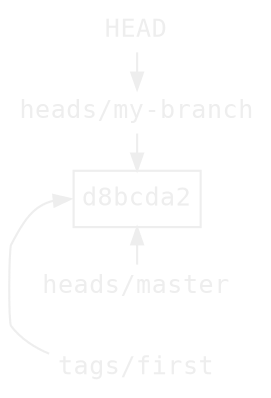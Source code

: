 digraph branch {
    bgcolor = transparent
    color = white
    rankdir = RL
    ranksep = 0
    node [fontname=monospace, fontsize=12, fontcolor="#eeeeee",
          margin="0.06,0.1", height=0, color="#eeeeee"]
    edge [fontcolor="#eeeeee", color="#eeeeee", arrowsize=0.8]

    rank = same

    node [shape=box, labeldistance=0.2]
    "d8bcda2"

    node [shape=none, margin=0.05, height=0]
    HEAD
    my_branch [label="heads/my-branch"]
    master [label="heads/master"]
    first [label="tags/first"]

    {
        HEAD -> my_branch
        my_branch -> "d8bcda2"
        master -> "d8bcda2" [constraint=false]
        first -> "d8bcda2":w [constraint=false]
    }
}
